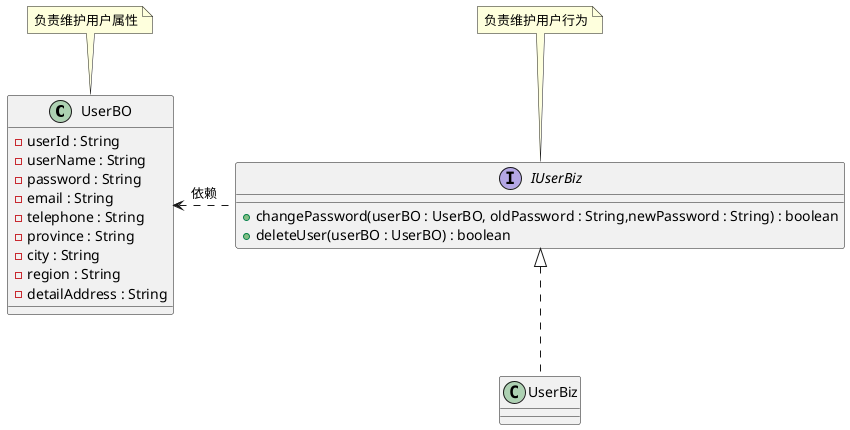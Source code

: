 @startuml
'https://plantuml.com/class-diagram
class UserBO {
    - userId : String
    - userName : String
    - password : String
    - email : String
    - telephone : String
    - province : String
    - city : String
    - region : String
    - detailAddress : String
}
note top of UserBO: 负责维护用户属性
interface IUserBiz {
    + changePassword(userBO : UserBO, oldPassword : String,newPassword : String) : boolean
    + deleteUser(userBO : UserBO) : boolean
}
note top of IUserBiz: 负责维护用户行为
UserBO <...right IUserBiz: 依赖
class UserBiz implements IUserBiz {}
@enduml